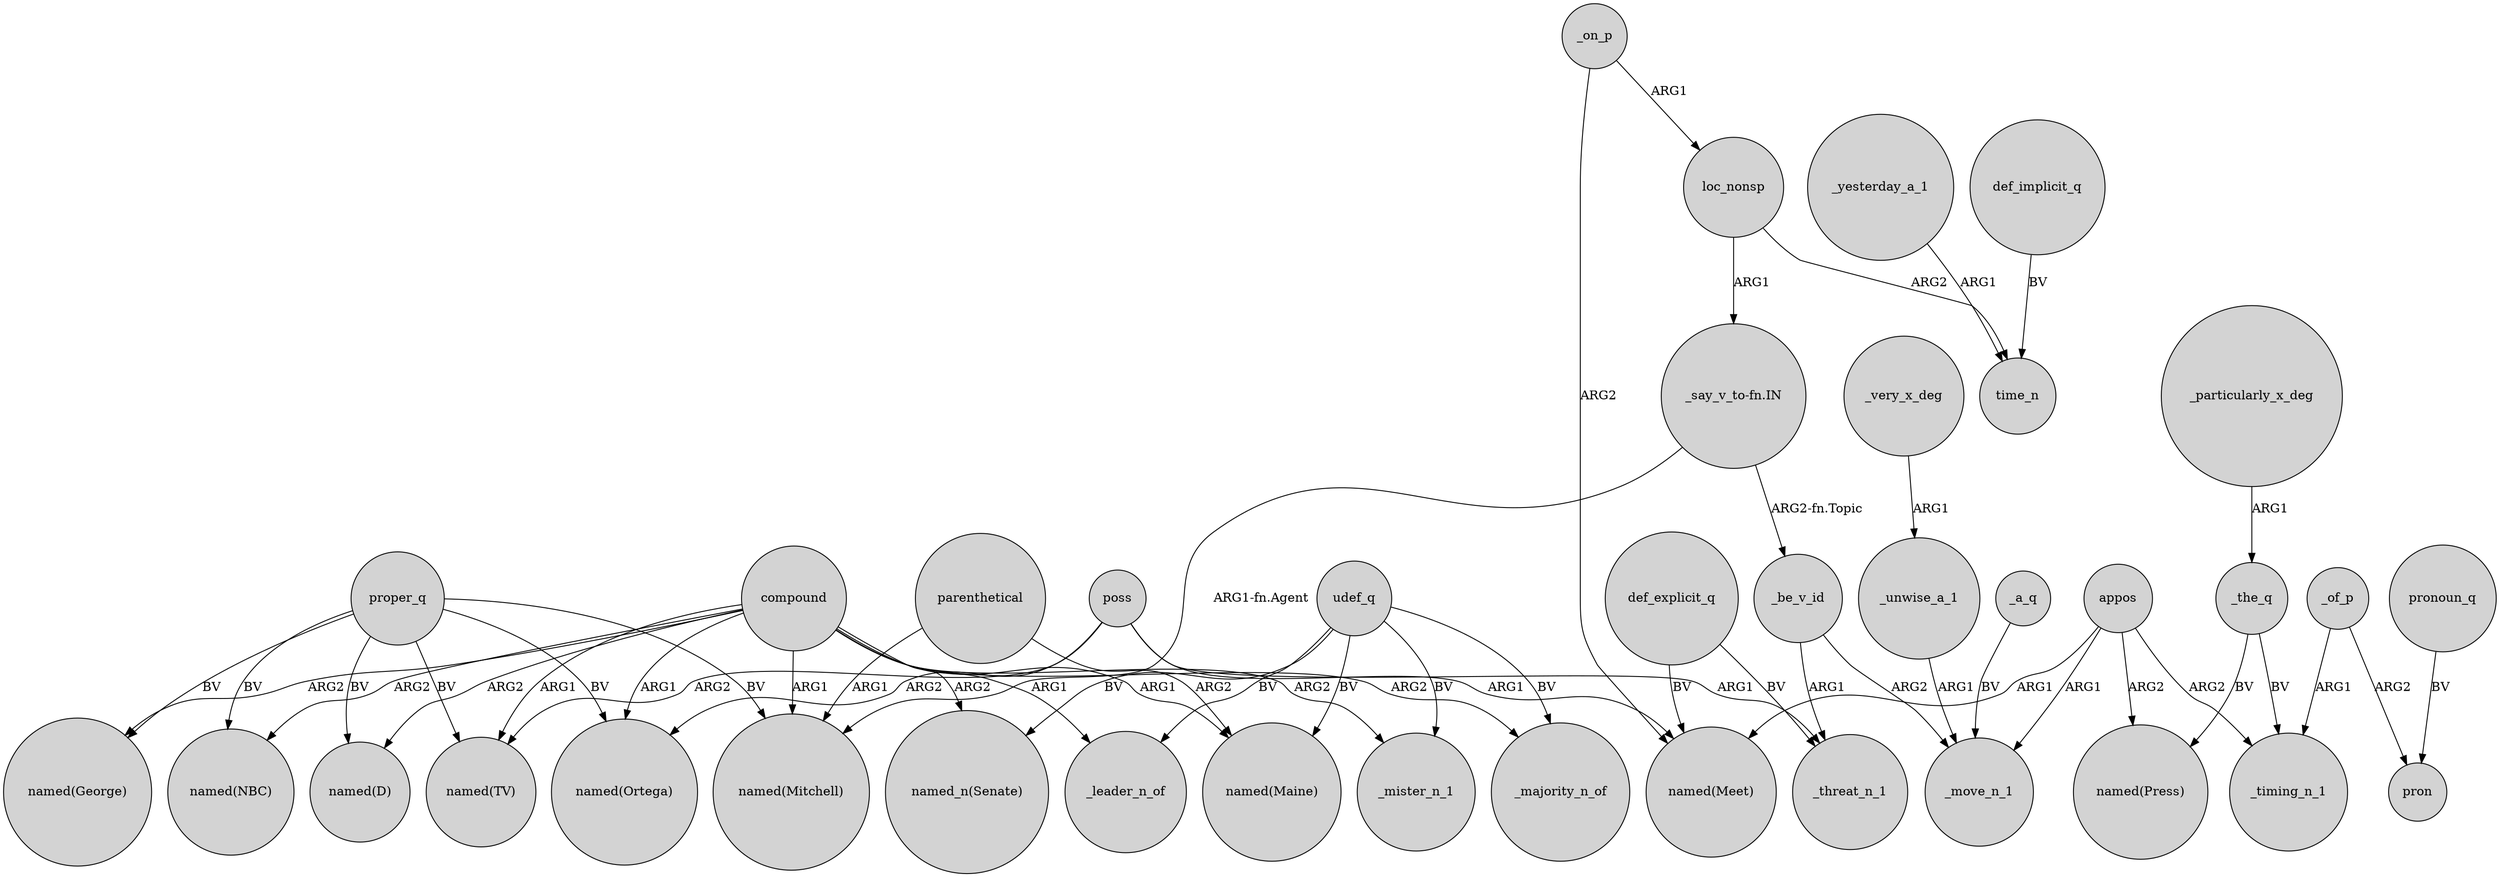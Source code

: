 digraph {
	node [shape=circle style=filled]
	"_say_v_to-fn.IN" -> "named(Mitchell)" [label="ARG1-fn.Agent"]
	_be_v_id -> _move_n_1 [label=ARG2]
	_yesterday_a_1 -> time_n [label=ARG1]
	proper_q -> "named(NBC)" [label=BV]
	appos -> _timing_n_1 [label=ARG2]
	def_explicit_q -> _threat_n_1 [label=BV]
	appos -> _move_n_1 [label=ARG1]
	proper_q -> "named(Ortega)" [label=BV]
	compound -> "named(Ortega)" [label=ARG1]
	compound -> _mister_n_1 [label=ARG2]
	_unwise_a_1 -> _move_n_1 [label=ARG1]
	_the_q -> "named(Press)" [label=BV]
	poss -> "named(TV)" [label=ARG2]
	udef_q -> _mister_n_1 [label=BV]
	poss -> "named(Meet)" [label=ARG1]
	compound -> _leader_n_of [label=ARG1]
	compound -> "named(George)" [label=ARG2]
	_particularly_x_deg -> _the_q [label=ARG1]
	parenthetical -> "named(Mitchell)" [label=ARG1]
	def_explicit_q -> "named(Meet)" [label=BV]
	proper_q -> "named(TV)" [label=BV]
	udef_q -> _majority_n_of [label=BV]
	loc_nonsp -> time_n [label=ARG2]
	_be_v_id -> _threat_n_1 [label=ARG1]
	compound -> "named(Mitchell)" [label=ARG1]
	"_say_v_to-fn.IN" -> _be_v_id [label="ARG2-fn.Topic"]
	_very_x_deg -> _unwise_a_1 [label=ARG1]
	pronoun_q -> pron [label=BV]
	_on_p -> loc_nonsp [label=ARG1]
	_of_p -> pron [label=ARG2]
	compound -> "named_n(Senate)" [label=ARG2]
	loc_nonsp -> "_say_v_to-fn.IN" [label=ARG1]
	_a_q -> _move_n_1 [label=BV]
	compound -> "named(NBC)" [label=ARG2]
	compound -> "named(D)" [label=ARG2]
	proper_q -> "named(George)" [label=BV]
	proper_q -> "named(Mitchell)" [label=BV]
	udef_q -> "named_n(Senate)" [label=BV]
	appos -> "named(Press)" [label=ARG2]
	poss -> _threat_n_1 [label=ARG1]
	proper_q -> "named(D)" [label=BV]
	compound -> _majority_n_of [label=ARG2]
	poss -> "named(Ortega)" [label=ARG2]
	udef_q -> "named(Maine)" [label=BV]
	compound -> "named(Maine)" [label=ARG1]
	_on_p -> "named(Meet)" [label=ARG2]
	appos -> "named(Meet)" [label=ARG1]
	_the_q -> _timing_n_1 [label=BV]
	_of_p -> _timing_n_1 [label=ARG1]
	compound -> "named(TV)" [label=ARG1]
	udef_q -> _leader_n_of [label=BV]
	parenthetical -> "named(Maine)" [label=ARG2]
	def_implicit_q -> time_n [label=BV]
}
